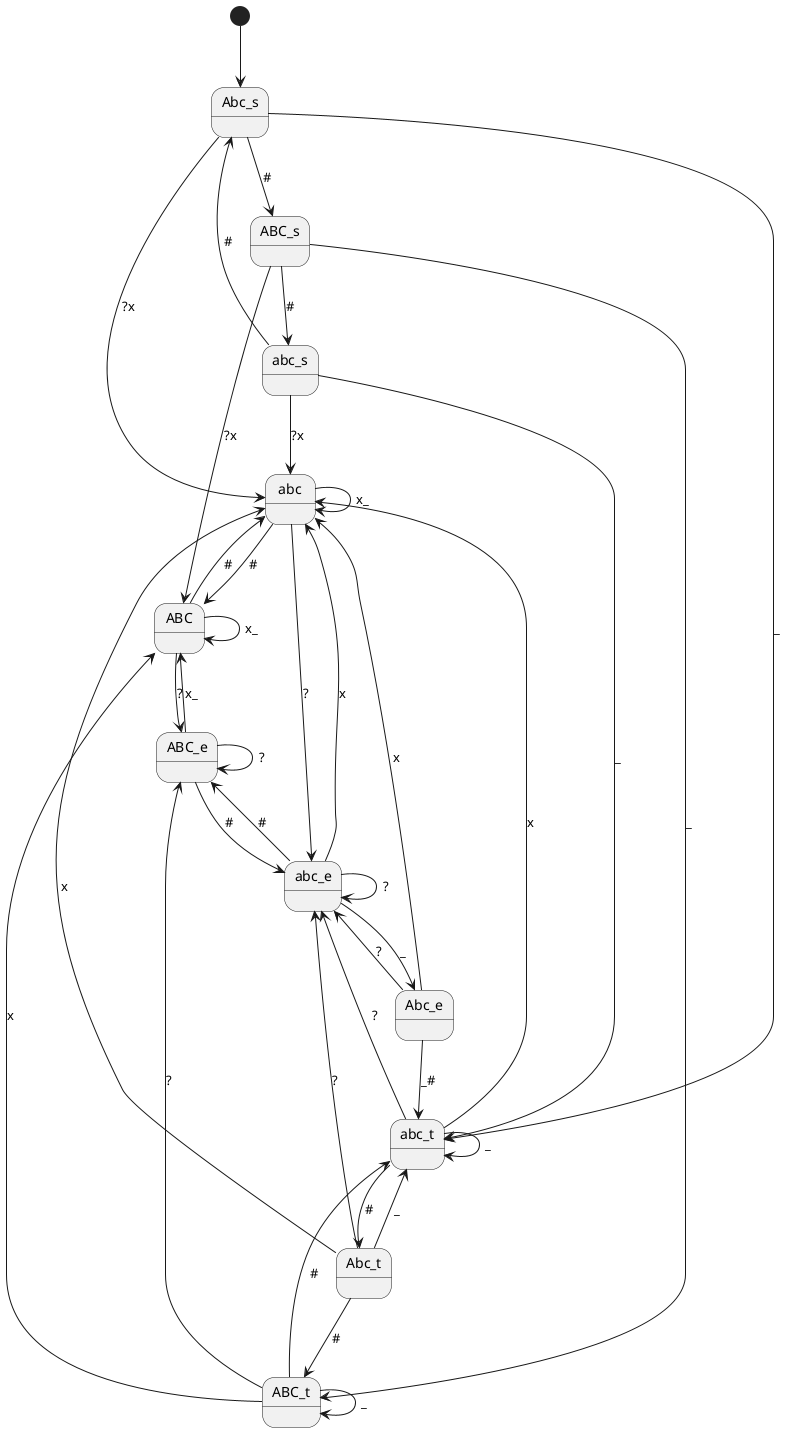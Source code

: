 @startuml
'https://plantuml.com/state-diagram
[*] --> Abc_s

Abc_s --> ABC_s: #
Abc_s --> abc_t: _
Abc_s --> abc: ?x

ABC_s --> abc_s: #
ABC_s --> ABC: ?x
ABC_s --> ABC_t: _

abc_s --> Abc_s: #
abc_s --> abc: ?x
abc_s --> abc_t: _

abc --> ABC: #
abc --> abc: x_
abc --> abc_e: ?

ABC --> abc: #
ABC --> ABC: x_
ABC --> ABC_e: ?

abc_t --> Abc_t: #
abc_t --> abc: x
abc_t --> abc_t: _
abc_t --> abc_e: ?

Abc_t --> ABC_t: #
Abc_t --> abc_t: _
Abc_t --> abc_e: ?
Abc_t --> abc: x

ABC_t --> abc_t: #
ABC_t --> ABC_t: _
ABC_t --> ABC: x
ABC_t --> ABC_e: ?

abc_e --> Abc_e: _
abc_e --> ABC_e: #
abc_e --> abc_e: ?
abc_e --> abc: x

Abc_e --> abc_t: _#
Abc_e --> abc_e: ?
Abc_e --> abc: x

ABC_e --> abc_e: #
ABC_e --> ABC_e: ?
ABC_e --> ABC: x_
@enduml